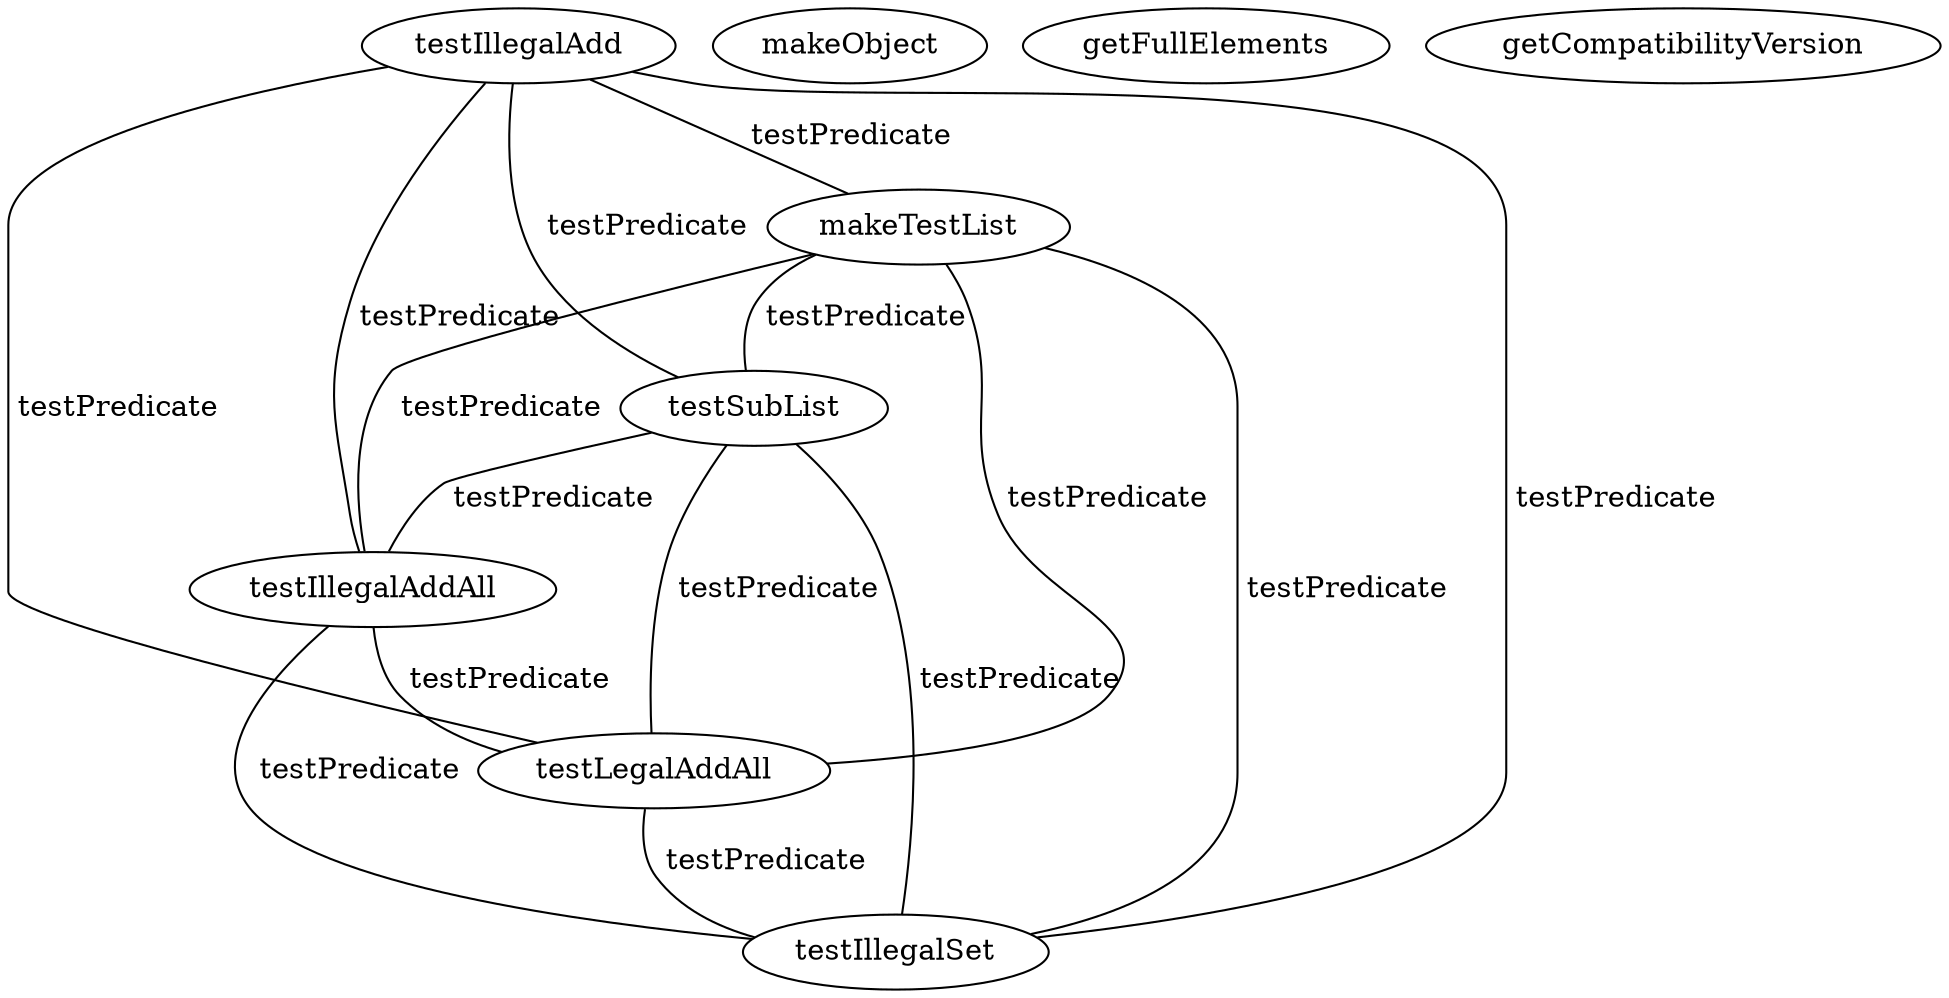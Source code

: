 digraph G {
testIllegalAdd;
makeObject;
makeTestList;
getFullElements;
getCompatibilityVersion;
testSubList;
testIllegalAddAll;
testLegalAddAll;
testIllegalSet;
testIllegalAdd -> makeTestList [label=" testPredicate", dir=none];
testIllegalAdd -> testSubList [label=" testPredicate", dir=none];
testIllegalAdd -> testIllegalAddAll [label=" testPredicate", dir=none];
testIllegalAdd -> testLegalAddAll [label=" testPredicate", dir=none];
testIllegalAdd -> testIllegalSet [label=" testPredicate", dir=none];
makeTestList -> testSubList [label=" testPredicate", dir=none];
makeTestList -> testIllegalAddAll [label=" testPredicate", dir=none];
makeTestList -> testLegalAddAll [label=" testPredicate", dir=none];
makeTestList -> testIllegalSet [label=" testPredicate", dir=none];
testSubList -> testIllegalAddAll [label=" testPredicate", dir=none];
testSubList -> testLegalAddAll [label=" testPredicate", dir=none];
testSubList -> testIllegalSet [label=" testPredicate", dir=none];
testIllegalAddAll -> testLegalAddAll [label=" testPredicate", dir=none];
testIllegalAddAll -> testIllegalSet [label=" testPredicate", dir=none];
testLegalAddAll -> testIllegalSet [label=" testPredicate", dir=none];
}
